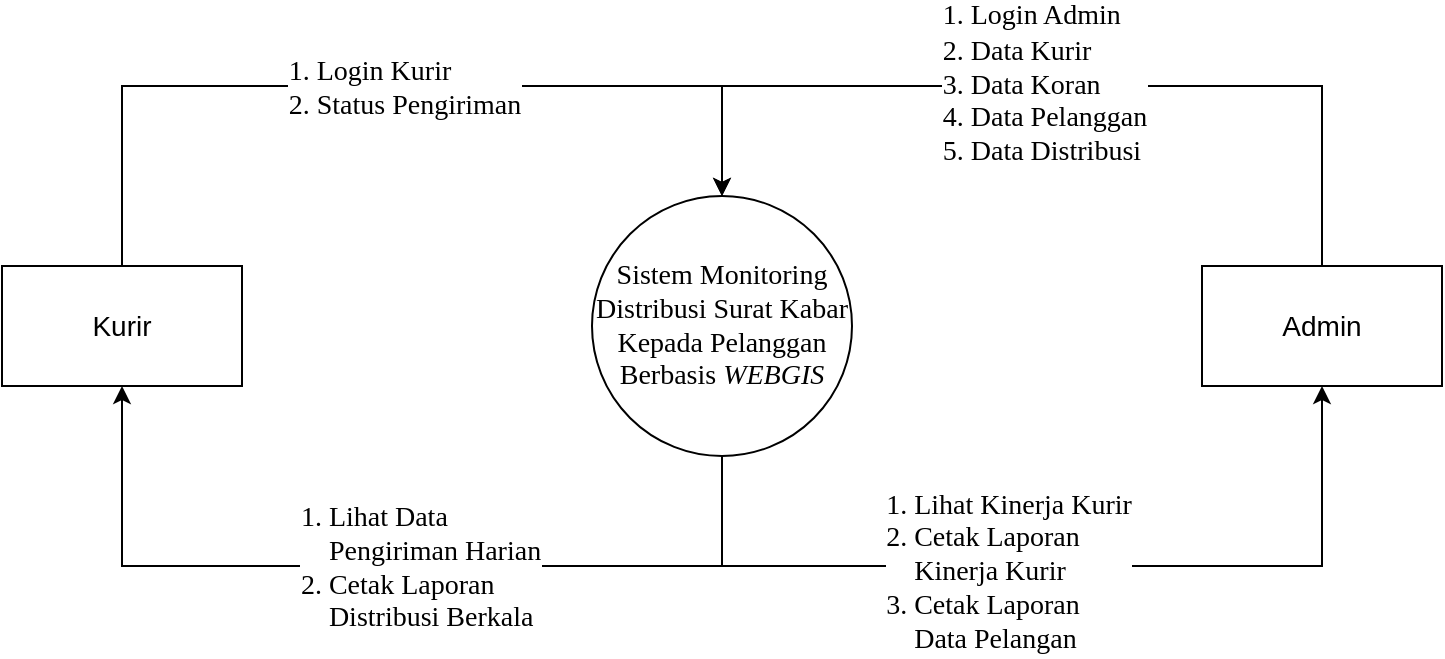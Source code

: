 <mxfile version="21.7.5" type="github">
  <diagram name="Halaman-1" id="Gs2Ffcup5_dVEuYB5EI6">
    <mxGraphModel dx="1194" dy="792" grid="1" gridSize="10" guides="1" tooltips="1" connect="1" arrows="1" fold="1" page="1" pageScale="1" pageWidth="827" pageHeight="1169" math="0" shadow="0">
      <root>
        <mxCell id="0" />
        <mxCell id="1" parent="0" />
        <mxCell id="U8THxd92JIKKiJb9pITn-1" value="&lt;font style=&quot;font-size: 14px;&quot; face=&quot;Times New Roman&quot;&gt;Sistem Monitoring Distribusi Surat Kabar Kepada Pelanggan Berbasis &lt;i style=&quot;&quot;&gt;WEBGIS&lt;/i&gt;&lt;/font&gt;" style="ellipse;whiteSpace=wrap;html=1;aspect=fixed;" parent="1" vertex="1">
          <mxGeometry x="335" y="295" width="130" height="130" as="geometry" />
        </mxCell>
        <mxCell id="U8THxd92JIKKiJb9pITn-2" value="&lt;font style=&quot;font-size: 14px;&quot;&gt;Admin&lt;/font&gt;" style="rounded=0;whiteSpace=wrap;html=1;" parent="1" vertex="1">
          <mxGeometry x="640" y="330" width="120" height="60" as="geometry" />
        </mxCell>
        <mxCell id="U8THxd92JIKKiJb9pITn-3" value="&lt;font style=&quot;font-size: 14px;&quot;&gt;Kurir&lt;/font&gt;" style="rounded=0;whiteSpace=wrap;html=1;" parent="1" vertex="1">
          <mxGeometry x="40" y="330" width="120" height="60" as="geometry" />
        </mxCell>
        <mxCell id="U8THxd92JIKKiJb9pITn-4" value="" style="endArrow=classic;html=1;rounded=0;exitX=0.5;exitY=0;exitDx=0;exitDy=0;entryX=0.5;entryY=0;entryDx=0;entryDy=0;" parent="1" source="U8THxd92JIKKiJb9pITn-3" target="U8THxd92JIKKiJb9pITn-1" edge="1">
          <mxGeometry width="50" height="50" relative="1" as="geometry">
            <mxPoint x="410" y="430" as="sourcePoint" />
            <mxPoint x="460" y="380" as="targetPoint" />
            <Array as="points">
              <mxPoint x="100" y="240" />
              <mxPoint x="400" y="240" />
            </Array>
          </mxGeometry>
        </mxCell>
        <mxCell id="U8THxd92JIKKiJb9pITn-5" value="&lt;div style=&quot;text-align: justify;&quot;&gt;&lt;span style=&quot;font-size: 14px; font-family: &amp;quot;Times New Roman&amp;quot;;&quot;&gt;1. Login Kurir&lt;/span&gt;&lt;/div&gt;&lt;font style=&quot;font-size: 14px;&quot; face=&quot;Times New Roman&quot;&gt;&lt;div style=&quot;text-align: justify;&quot;&gt;2. Status Pengiriman&lt;/div&gt;&lt;/font&gt;" style="edgeLabel;html=1;align=center;verticalAlign=middle;resizable=0;points=[];" parent="U8THxd92JIKKiJb9pITn-4" vertex="1" connectable="0">
          <mxGeometry x="0.038" y="-1" relative="1" as="geometry">
            <mxPoint as="offset" />
          </mxGeometry>
        </mxCell>
        <mxCell id="U8THxd92JIKKiJb9pITn-6" value="" style="endArrow=classic;html=1;rounded=0;exitX=0.5;exitY=0;exitDx=0;exitDy=0;entryX=0.5;entryY=0;entryDx=0;entryDy=0;" parent="1" source="U8THxd92JIKKiJb9pITn-2" target="U8THxd92JIKKiJb9pITn-1" edge="1">
          <mxGeometry width="50" height="50" relative="1" as="geometry">
            <mxPoint x="410" y="430" as="sourcePoint" />
            <mxPoint x="460" y="380" as="targetPoint" />
            <Array as="points">
              <mxPoint x="700" y="240" />
              <mxPoint x="400" y="240" />
            </Array>
          </mxGeometry>
        </mxCell>
        <mxCell id="U8THxd92JIKKiJb9pITn-7" value="&lt;div style=&quot;text-align: justify;&quot;&gt;&lt;span style=&quot;font-family: &amp;quot;Times New Roman&amp;quot;;&quot;&gt;&lt;font style=&quot;font-size: 14px;&quot;&gt;1. Login Admin&lt;/font&gt;&lt;/span&gt;&lt;/div&gt;&lt;div style=&quot;text-align: justify;&quot;&gt;&lt;font style=&quot;font-size: 14px;&quot;&gt;&lt;span style=&quot;font-family: &amp;quot;Times New Roman&amp;quot;;&quot;&gt;2.&lt;/span&gt;&lt;span style=&quot;font-family: &amp;quot;Times New Roman&amp;quot;;&quot;&gt;&lt;font style=&quot;&quot;&gt; Data Kurir&lt;/font&gt;&lt;/span&gt;&lt;br&gt;&lt;/font&gt;&lt;/div&gt;&lt;div style=&quot;text-align: justify;&quot;&gt;&lt;font style=&quot;font-size: 14px;&quot; face=&quot;Times New Roman&quot;&gt;3. Data Koran&lt;/font&gt;&lt;/div&gt;&lt;div style=&quot;text-align: justify;&quot;&gt;&lt;font style=&quot;font-size: 14px;&quot; face=&quot;Times New Roman&quot;&gt;4. Data Pelanggan&lt;/font&gt;&lt;/div&gt;&lt;div style=&quot;text-align: justify;&quot;&gt;&lt;font style=&quot;font-size: 14px;&quot; face=&quot;Times New Roman&quot;&gt;5. Data Distribusi&lt;/font&gt;&lt;/div&gt;" style="edgeLabel;html=1;align=center;verticalAlign=middle;resizable=0;points=[];" parent="U8THxd92JIKKiJb9pITn-6" vertex="1" connectable="0">
          <mxGeometry x="0.029" y="-1" relative="1" as="geometry">
            <mxPoint as="offset" />
          </mxGeometry>
        </mxCell>
        <mxCell id="YPdGHQBrdOhNldDu16jw-1" value="" style="endArrow=classic;html=1;rounded=0;entryX=0.5;entryY=1;entryDx=0;entryDy=0;exitX=0.5;exitY=1;exitDx=0;exitDy=0;" edge="1" parent="1" source="U8THxd92JIKKiJb9pITn-1" target="U8THxd92JIKKiJb9pITn-3">
          <mxGeometry width="50" height="50" relative="1" as="geometry">
            <mxPoint x="390" y="450" as="sourcePoint" />
            <mxPoint x="440" y="400" as="targetPoint" />
            <Array as="points">
              <mxPoint x="400" y="480" />
              <mxPoint x="100" y="480" />
            </Array>
          </mxGeometry>
        </mxCell>
        <mxCell id="YPdGHQBrdOhNldDu16jw-3" value="&lt;div style=&quot;text-align: justify;&quot;&gt;&lt;span style=&quot;font-size: 14px; font-family: &amp;quot;Times New Roman&amp;quot;;&quot;&gt;1. Lihat Data&lt;/span&gt;&lt;/div&gt;&lt;font style=&quot;font-size: 14px;&quot; face=&quot;Times New Roman&quot;&gt;&lt;div style=&quot;text-align: justify;&quot;&gt;&amp;nbsp; &amp;nbsp; Pengiriman Harian&lt;/div&gt;&lt;div style=&quot;text-align: justify;&quot;&gt;2. Cetak Laporan&lt;/div&gt;&lt;div style=&quot;text-align: justify;&quot;&gt;&amp;nbsp; &amp;nbsp; Distribusi Berkala&lt;/div&gt;&lt;/font&gt;" style="edgeLabel;html=1;align=center;verticalAlign=middle;resizable=0;points=[];" vertex="1" connectable="0" parent="YPdGHQBrdOhNldDu16jw-1">
          <mxGeometry x="-0.074" y="1" relative="1" as="geometry">
            <mxPoint as="offset" />
          </mxGeometry>
        </mxCell>
        <mxCell id="YPdGHQBrdOhNldDu16jw-2" value="" style="endArrow=classic;html=1;rounded=0;entryX=0.5;entryY=1;entryDx=0;entryDy=0;exitX=0.5;exitY=1;exitDx=0;exitDy=0;" edge="1" parent="1" source="U8THxd92JIKKiJb9pITn-1" target="U8THxd92JIKKiJb9pITn-2">
          <mxGeometry width="50" height="50" relative="1" as="geometry">
            <mxPoint x="390" y="450" as="sourcePoint" />
            <mxPoint x="440" y="400" as="targetPoint" />
            <Array as="points">
              <mxPoint x="400" y="480" />
              <mxPoint x="700" y="480" />
            </Array>
          </mxGeometry>
        </mxCell>
        <mxCell id="YPdGHQBrdOhNldDu16jw-6" value="&lt;div style=&quot;text-align: justify;&quot;&gt;&lt;span style=&quot;font-size: 14px; font-family: &amp;quot;Times New Roman&amp;quot;;&quot;&gt;1. Lihat Kinerja Kurir&lt;/span&gt;&lt;/div&gt;&lt;div style=&quot;text-align: justify;&quot;&gt;&lt;span style=&quot;font-size: 14px; font-family: &amp;quot;Times New Roman&amp;quot;;&quot;&gt;2. Cetak Laporan&amp;nbsp;&lt;/span&gt;&lt;/div&gt;&lt;div style=&quot;text-align: justify;&quot;&gt;&lt;span style=&quot;font-size: 14px; font-family: &amp;quot;Times New Roman&amp;quot;;&quot;&gt;&amp;nbsp; &amp;nbsp; Kinerja Kurir&lt;/span&gt;&lt;/div&gt;&lt;div style=&quot;text-align: justify;&quot;&gt;&lt;span style=&quot;font-size: 14px; font-family: &amp;quot;Times New Roman&amp;quot;;&quot;&gt;3. Cetak Laporan&amp;nbsp;&lt;/span&gt;&lt;/div&gt;&lt;div style=&quot;text-align: justify;&quot;&gt;&lt;span style=&quot;font-size: 14px; font-family: &amp;quot;Times New Roman&amp;quot;;&quot;&gt;&amp;nbsp; &amp;nbsp; Data Pelangan&lt;/span&gt;&lt;/div&gt;" style="edgeLabel;html=1;align=center;verticalAlign=middle;resizable=0;points=[];" vertex="1" connectable="0" parent="YPdGHQBrdOhNldDu16jw-2">
          <mxGeometry x="-0.11" y="-2" relative="1" as="geometry">
            <mxPoint y="1" as="offset" />
          </mxGeometry>
        </mxCell>
      </root>
    </mxGraphModel>
  </diagram>
</mxfile>
